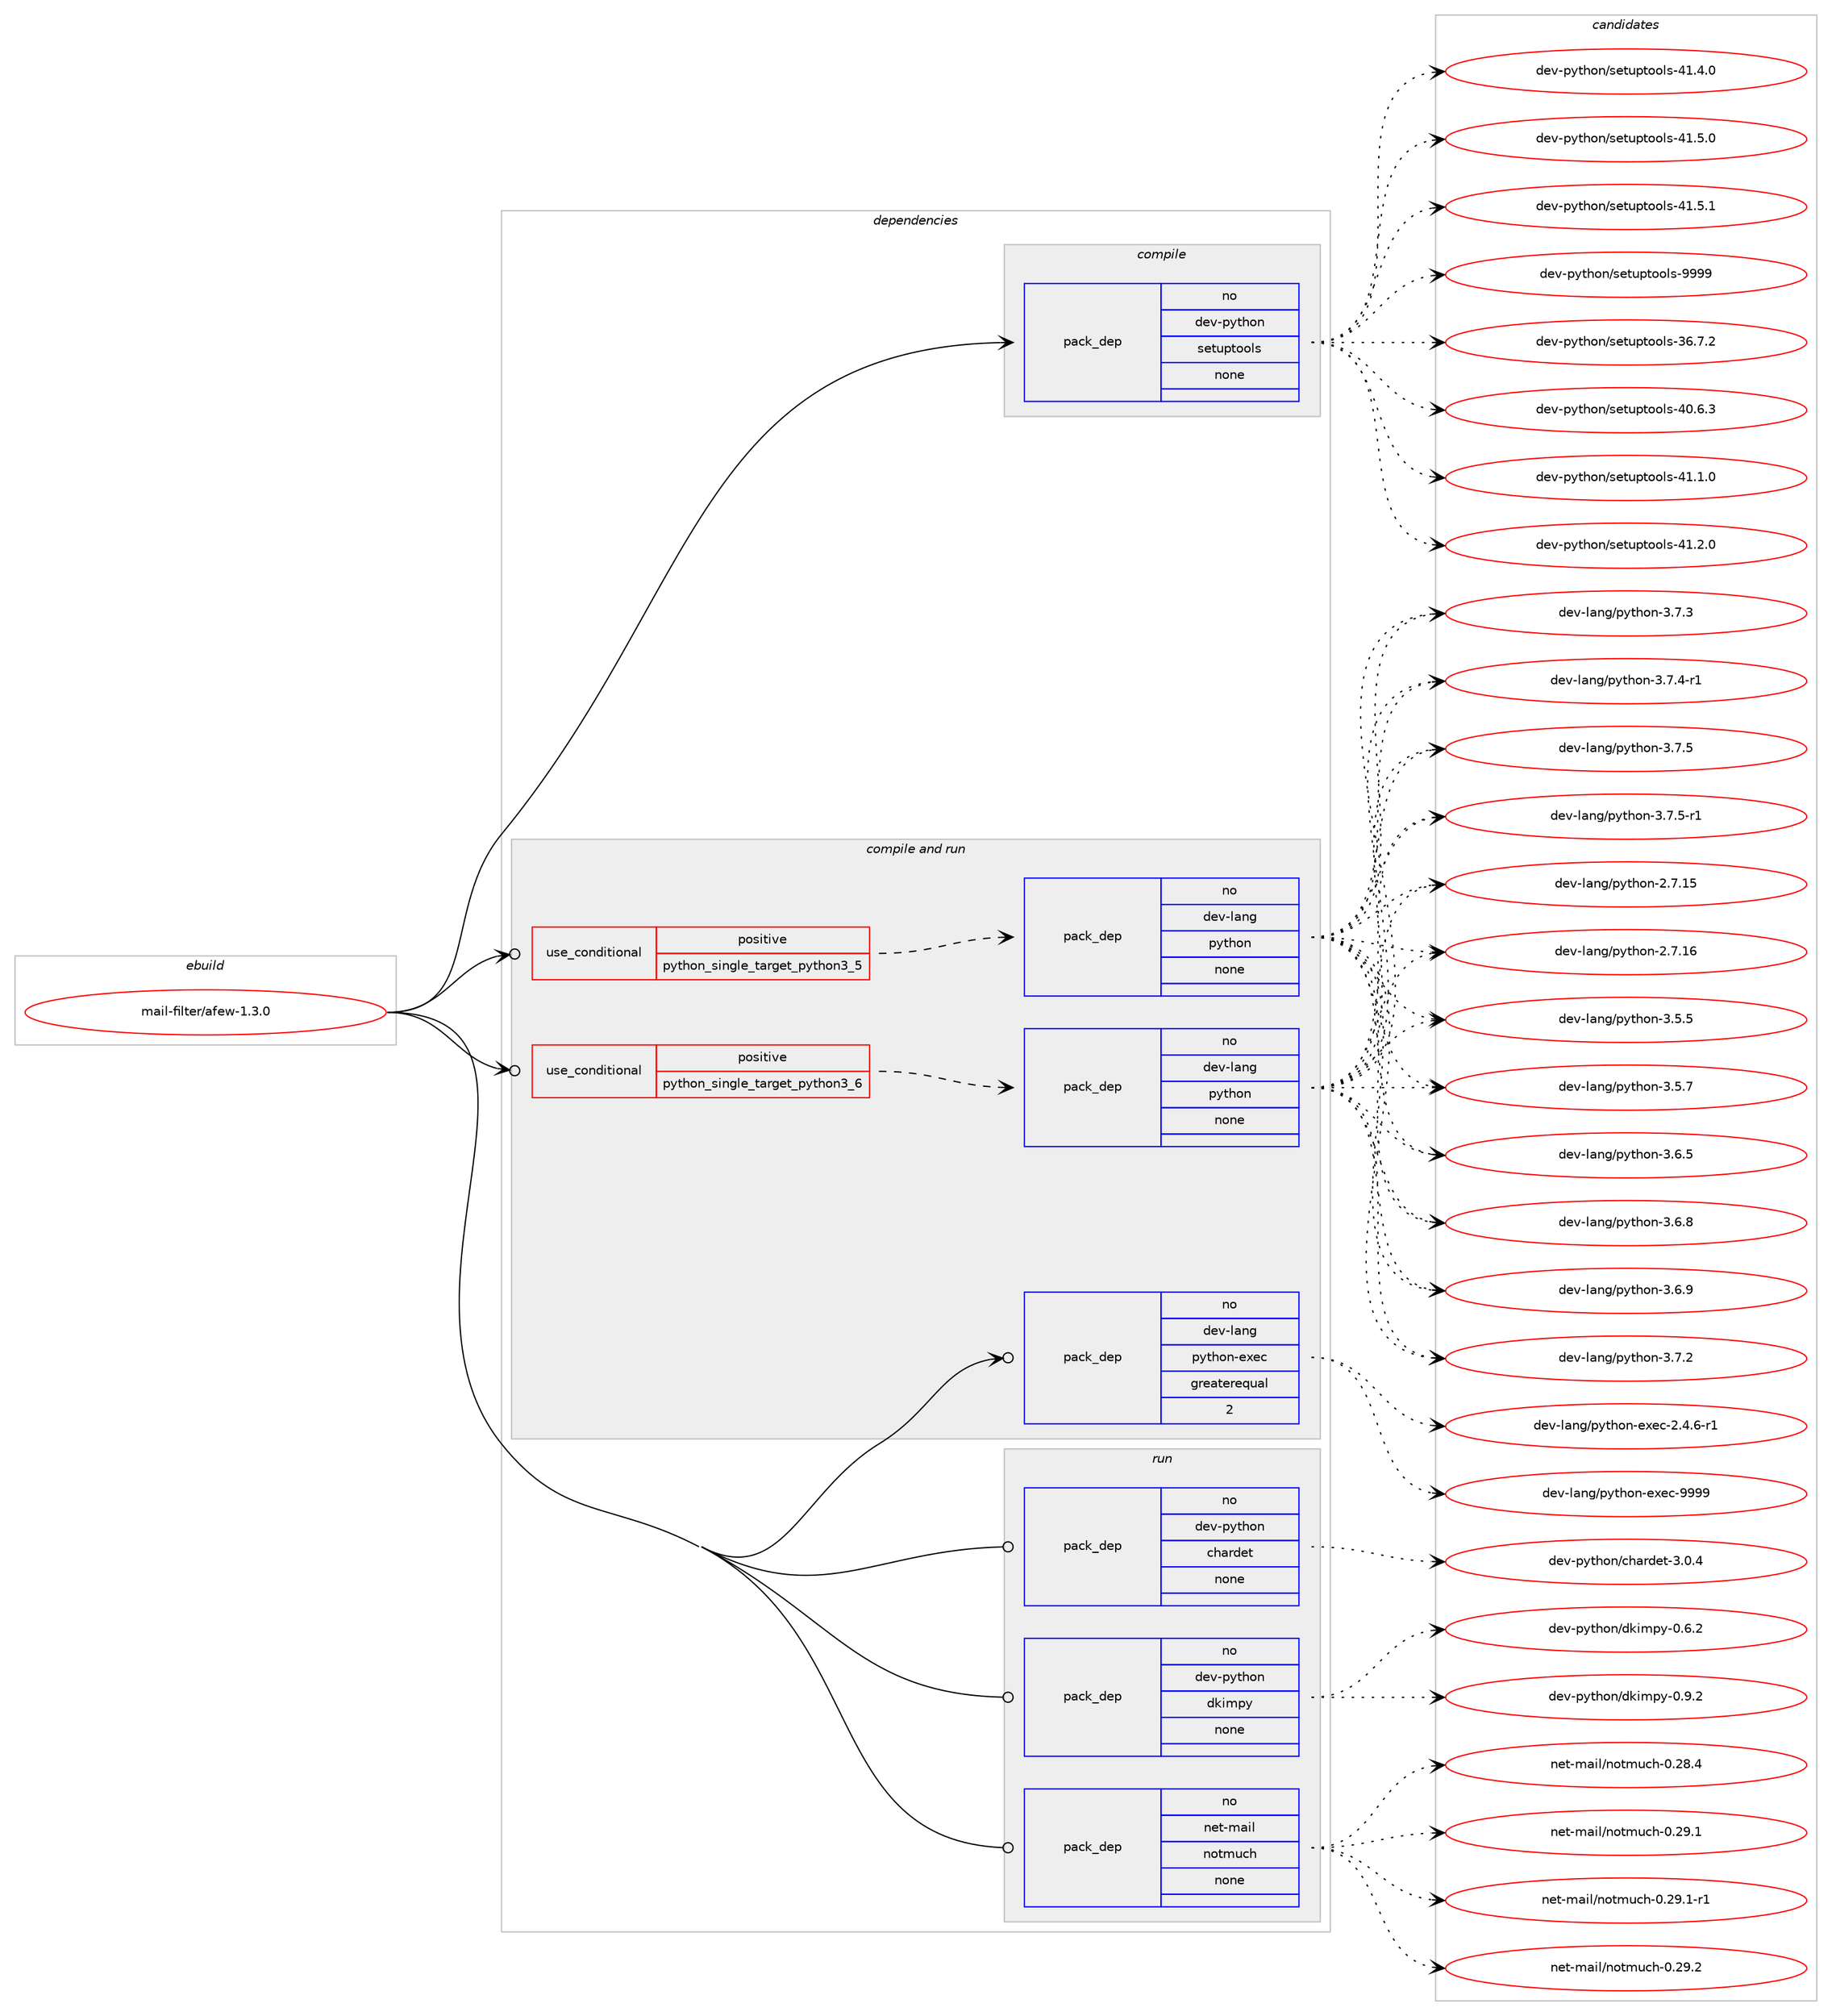 digraph prolog {

# *************
# Graph options
# *************

newrank=true;
concentrate=true;
compound=true;
graph [rankdir=LR,fontname=Helvetica,fontsize=10,ranksep=1.5];#, ranksep=2.5, nodesep=0.2];
edge  [arrowhead=vee];
node  [fontname=Helvetica,fontsize=10];

# **********
# The ebuild
# **********

subgraph cluster_leftcol {
color=gray;
rank=same;
label=<<i>ebuild</i>>;
id [label="mail-filter/afew-1.3.0", color=red, width=4, href="../mail-filter/afew-1.3.0.svg"];
}

# ****************
# The dependencies
# ****************

subgraph cluster_midcol {
color=gray;
label=<<i>dependencies</i>>;
subgraph cluster_compile {
fillcolor="#eeeeee";
style=filled;
label=<<i>compile</i>>;
subgraph pack570732 {
dependency772439 [label=<<TABLE BORDER="0" CELLBORDER="1" CELLSPACING="0" CELLPADDING="4" WIDTH="220"><TR><TD ROWSPAN="6" CELLPADDING="30">pack_dep</TD></TR><TR><TD WIDTH="110">no</TD></TR><TR><TD>dev-python</TD></TR><TR><TD>setuptools</TD></TR><TR><TD>none</TD></TR><TR><TD></TD></TR></TABLE>>, shape=none, color=blue];
}
id:e -> dependency772439:w [weight=20,style="solid",arrowhead="vee"];
}
subgraph cluster_compileandrun {
fillcolor="#eeeeee";
style=filled;
label=<<i>compile and run</i>>;
subgraph cond188327 {
dependency772440 [label=<<TABLE BORDER="0" CELLBORDER="1" CELLSPACING="0" CELLPADDING="4"><TR><TD ROWSPAN="3" CELLPADDING="10">use_conditional</TD></TR><TR><TD>positive</TD></TR><TR><TD>python_single_target_python3_5</TD></TR></TABLE>>, shape=none, color=red];
subgraph pack570733 {
dependency772441 [label=<<TABLE BORDER="0" CELLBORDER="1" CELLSPACING="0" CELLPADDING="4" WIDTH="220"><TR><TD ROWSPAN="6" CELLPADDING="30">pack_dep</TD></TR><TR><TD WIDTH="110">no</TD></TR><TR><TD>dev-lang</TD></TR><TR><TD>python</TD></TR><TR><TD>none</TD></TR><TR><TD></TD></TR></TABLE>>, shape=none, color=blue];
}
dependency772440:e -> dependency772441:w [weight=20,style="dashed",arrowhead="vee"];
}
id:e -> dependency772440:w [weight=20,style="solid",arrowhead="odotvee"];
subgraph cond188328 {
dependency772442 [label=<<TABLE BORDER="0" CELLBORDER="1" CELLSPACING="0" CELLPADDING="4"><TR><TD ROWSPAN="3" CELLPADDING="10">use_conditional</TD></TR><TR><TD>positive</TD></TR><TR><TD>python_single_target_python3_6</TD></TR></TABLE>>, shape=none, color=red];
subgraph pack570734 {
dependency772443 [label=<<TABLE BORDER="0" CELLBORDER="1" CELLSPACING="0" CELLPADDING="4" WIDTH="220"><TR><TD ROWSPAN="6" CELLPADDING="30">pack_dep</TD></TR><TR><TD WIDTH="110">no</TD></TR><TR><TD>dev-lang</TD></TR><TR><TD>python</TD></TR><TR><TD>none</TD></TR><TR><TD></TD></TR></TABLE>>, shape=none, color=blue];
}
dependency772442:e -> dependency772443:w [weight=20,style="dashed",arrowhead="vee"];
}
id:e -> dependency772442:w [weight=20,style="solid",arrowhead="odotvee"];
subgraph pack570735 {
dependency772444 [label=<<TABLE BORDER="0" CELLBORDER="1" CELLSPACING="0" CELLPADDING="4" WIDTH="220"><TR><TD ROWSPAN="6" CELLPADDING="30">pack_dep</TD></TR><TR><TD WIDTH="110">no</TD></TR><TR><TD>dev-lang</TD></TR><TR><TD>python-exec</TD></TR><TR><TD>greaterequal</TD></TR><TR><TD>2</TD></TR></TABLE>>, shape=none, color=blue];
}
id:e -> dependency772444:w [weight=20,style="solid",arrowhead="odotvee"];
}
subgraph cluster_run {
fillcolor="#eeeeee";
style=filled;
label=<<i>run</i>>;
subgraph pack570736 {
dependency772445 [label=<<TABLE BORDER="0" CELLBORDER="1" CELLSPACING="0" CELLPADDING="4" WIDTH="220"><TR><TD ROWSPAN="6" CELLPADDING="30">pack_dep</TD></TR><TR><TD WIDTH="110">no</TD></TR><TR><TD>dev-python</TD></TR><TR><TD>chardet</TD></TR><TR><TD>none</TD></TR><TR><TD></TD></TR></TABLE>>, shape=none, color=blue];
}
id:e -> dependency772445:w [weight=20,style="solid",arrowhead="odot"];
subgraph pack570737 {
dependency772446 [label=<<TABLE BORDER="0" CELLBORDER="1" CELLSPACING="0" CELLPADDING="4" WIDTH="220"><TR><TD ROWSPAN="6" CELLPADDING="30">pack_dep</TD></TR><TR><TD WIDTH="110">no</TD></TR><TR><TD>dev-python</TD></TR><TR><TD>dkimpy</TD></TR><TR><TD>none</TD></TR><TR><TD></TD></TR></TABLE>>, shape=none, color=blue];
}
id:e -> dependency772446:w [weight=20,style="solid",arrowhead="odot"];
subgraph pack570738 {
dependency772447 [label=<<TABLE BORDER="0" CELLBORDER="1" CELLSPACING="0" CELLPADDING="4" WIDTH="220"><TR><TD ROWSPAN="6" CELLPADDING="30">pack_dep</TD></TR><TR><TD WIDTH="110">no</TD></TR><TR><TD>net-mail</TD></TR><TR><TD>notmuch</TD></TR><TR><TD>none</TD></TR><TR><TD></TD></TR></TABLE>>, shape=none, color=blue];
}
id:e -> dependency772447:w [weight=20,style="solid",arrowhead="odot"];
}
}

# **************
# The candidates
# **************

subgraph cluster_choices {
rank=same;
color=gray;
label=<<i>candidates</i>>;

subgraph choice570732 {
color=black;
nodesep=1;
choice100101118451121211161041111104711510111611711211611111110811545515446554650 [label="dev-python/setuptools-36.7.2", color=red, width=4,href="../dev-python/setuptools-36.7.2.svg"];
choice100101118451121211161041111104711510111611711211611111110811545524846544651 [label="dev-python/setuptools-40.6.3", color=red, width=4,href="../dev-python/setuptools-40.6.3.svg"];
choice100101118451121211161041111104711510111611711211611111110811545524946494648 [label="dev-python/setuptools-41.1.0", color=red, width=4,href="../dev-python/setuptools-41.1.0.svg"];
choice100101118451121211161041111104711510111611711211611111110811545524946504648 [label="dev-python/setuptools-41.2.0", color=red, width=4,href="../dev-python/setuptools-41.2.0.svg"];
choice100101118451121211161041111104711510111611711211611111110811545524946524648 [label="dev-python/setuptools-41.4.0", color=red, width=4,href="../dev-python/setuptools-41.4.0.svg"];
choice100101118451121211161041111104711510111611711211611111110811545524946534648 [label="dev-python/setuptools-41.5.0", color=red, width=4,href="../dev-python/setuptools-41.5.0.svg"];
choice100101118451121211161041111104711510111611711211611111110811545524946534649 [label="dev-python/setuptools-41.5.1", color=red, width=4,href="../dev-python/setuptools-41.5.1.svg"];
choice10010111845112121116104111110471151011161171121161111111081154557575757 [label="dev-python/setuptools-9999", color=red, width=4,href="../dev-python/setuptools-9999.svg"];
dependency772439:e -> choice100101118451121211161041111104711510111611711211611111110811545515446554650:w [style=dotted,weight="100"];
dependency772439:e -> choice100101118451121211161041111104711510111611711211611111110811545524846544651:w [style=dotted,weight="100"];
dependency772439:e -> choice100101118451121211161041111104711510111611711211611111110811545524946494648:w [style=dotted,weight="100"];
dependency772439:e -> choice100101118451121211161041111104711510111611711211611111110811545524946504648:w [style=dotted,weight="100"];
dependency772439:e -> choice100101118451121211161041111104711510111611711211611111110811545524946524648:w [style=dotted,weight="100"];
dependency772439:e -> choice100101118451121211161041111104711510111611711211611111110811545524946534648:w [style=dotted,weight="100"];
dependency772439:e -> choice100101118451121211161041111104711510111611711211611111110811545524946534649:w [style=dotted,weight="100"];
dependency772439:e -> choice10010111845112121116104111110471151011161171121161111111081154557575757:w [style=dotted,weight="100"];
}
subgraph choice570733 {
color=black;
nodesep=1;
choice10010111845108971101034711212111610411111045504655464953 [label="dev-lang/python-2.7.15", color=red, width=4,href="../dev-lang/python-2.7.15.svg"];
choice10010111845108971101034711212111610411111045504655464954 [label="dev-lang/python-2.7.16", color=red, width=4,href="../dev-lang/python-2.7.16.svg"];
choice100101118451089711010347112121116104111110455146534653 [label="dev-lang/python-3.5.5", color=red, width=4,href="../dev-lang/python-3.5.5.svg"];
choice100101118451089711010347112121116104111110455146534655 [label="dev-lang/python-3.5.7", color=red, width=4,href="../dev-lang/python-3.5.7.svg"];
choice100101118451089711010347112121116104111110455146544653 [label="dev-lang/python-3.6.5", color=red, width=4,href="../dev-lang/python-3.6.5.svg"];
choice100101118451089711010347112121116104111110455146544656 [label="dev-lang/python-3.6.8", color=red, width=4,href="../dev-lang/python-3.6.8.svg"];
choice100101118451089711010347112121116104111110455146544657 [label="dev-lang/python-3.6.9", color=red, width=4,href="../dev-lang/python-3.6.9.svg"];
choice100101118451089711010347112121116104111110455146554650 [label="dev-lang/python-3.7.2", color=red, width=4,href="../dev-lang/python-3.7.2.svg"];
choice100101118451089711010347112121116104111110455146554651 [label="dev-lang/python-3.7.3", color=red, width=4,href="../dev-lang/python-3.7.3.svg"];
choice1001011184510897110103471121211161041111104551465546524511449 [label="dev-lang/python-3.7.4-r1", color=red, width=4,href="../dev-lang/python-3.7.4-r1.svg"];
choice100101118451089711010347112121116104111110455146554653 [label="dev-lang/python-3.7.5", color=red, width=4,href="../dev-lang/python-3.7.5.svg"];
choice1001011184510897110103471121211161041111104551465546534511449 [label="dev-lang/python-3.7.5-r1", color=red, width=4,href="../dev-lang/python-3.7.5-r1.svg"];
dependency772441:e -> choice10010111845108971101034711212111610411111045504655464953:w [style=dotted,weight="100"];
dependency772441:e -> choice10010111845108971101034711212111610411111045504655464954:w [style=dotted,weight="100"];
dependency772441:e -> choice100101118451089711010347112121116104111110455146534653:w [style=dotted,weight="100"];
dependency772441:e -> choice100101118451089711010347112121116104111110455146534655:w [style=dotted,weight="100"];
dependency772441:e -> choice100101118451089711010347112121116104111110455146544653:w [style=dotted,weight="100"];
dependency772441:e -> choice100101118451089711010347112121116104111110455146544656:w [style=dotted,weight="100"];
dependency772441:e -> choice100101118451089711010347112121116104111110455146544657:w [style=dotted,weight="100"];
dependency772441:e -> choice100101118451089711010347112121116104111110455146554650:w [style=dotted,weight="100"];
dependency772441:e -> choice100101118451089711010347112121116104111110455146554651:w [style=dotted,weight="100"];
dependency772441:e -> choice1001011184510897110103471121211161041111104551465546524511449:w [style=dotted,weight="100"];
dependency772441:e -> choice100101118451089711010347112121116104111110455146554653:w [style=dotted,weight="100"];
dependency772441:e -> choice1001011184510897110103471121211161041111104551465546534511449:w [style=dotted,weight="100"];
}
subgraph choice570734 {
color=black;
nodesep=1;
choice10010111845108971101034711212111610411111045504655464953 [label="dev-lang/python-2.7.15", color=red, width=4,href="../dev-lang/python-2.7.15.svg"];
choice10010111845108971101034711212111610411111045504655464954 [label="dev-lang/python-2.7.16", color=red, width=4,href="../dev-lang/python-2.7.16.svg"];
choice100101118451089711010347112121116104111110455146534653 [label="dev-lang/python-3.5.5", color=red, width=4,href="../dev-lang/python-3.5.5.svg"];
choice100101118451089711010347112121116104111110455146534655 [label="dev-lang/python-3.5.7", color=red, width=4,href="../dev-lang/python-3.5.7.svg"];
choice100101118451089711010347112121116104111110455146544653 [label="dev-lang/python-3.6.5", color=red, width=4,href="../dev-lang/python-3.6.5.svg"];
choice100101118451089711010347112121116104111110455146544656 [label="dev-lang/python-3.6.8", color=red, width=4,href="../dev-lang/python-3.6.8.svg"];
choice100101118451089711010347112121116104111110455146544657 [label="dev-lang/python-3.6.9", color=red, width=4,href="../dev-lang/python-3.6.9.svg"];
choice100101118451089711010347112121116104111110455146554650 [label="dev-lang/python-3.7.2", color=red, width=4,href="../dev-lang/python-3.7.2.svg"];
choice100101118451089711010347112121116104111110455146554651 [label="dev-lang/python-3.7.3", color=red, width=4,href="../dev-lang/python-3.7.3.svg"];
choice1001011184510897110103471121211161041111104551465546524511449 [label="dev-lang/python-3.7.4-r1", color=red, width=4,href="../dev-lang/python-3.7.4-r1.svg"];
choice100101118451089711010347112121116104111110455146554653 [label="dev-lang/python-3.7.5", color=red, width=4,href="../dev-lang/python-3.7.5.svg"];
choice1001011184510897110103471121211161041111104551465546534511449 [label="dev-lang/python-3.7.5-r1", color=red, width=4,href="../dev-lang/python-3.7.5-r1.svg"];
dependency772443:e -> choice10010111845108971101034711212111610411111045504655464953:w [style=dotted,weight="100"];
dependency772443:e -> choice10010111845108971101034711212111610411111045504655464954:w [style=dotted,weight="100"];
dependency772443:e -> choice100101118451089711010347112121116104111110455146534653:w [style=dotted,weight="100"];
dependency772443:e -> choice100101118451089711010347112121116104111110455146534655:w [style=dotted,weight="100"];
dependency772443:e -> choice100101118451089711010347112121116104111110455146544653:w [style=dotted,weight="100"];
dependency772443:e -> choice100101118451089711010347112121116104111110455146544656:w [style=dotted,weight="100"];
dependency772443:e -> choice100101118451089711010347112121116104111110455146544657:w [style=dotted,weight="100"];
dependency772443:e -> choice100101118451089711010347112121116104111110455146554650:w [style=dotted,weight="100"];
dependency772443:e -> choice100101118451089711010347112121116104111110455146554651:w [style=dotted,weight="100"];
dependency772443:e -> choice1001011184510897110103471121211161041111104551465546524511449:w [style=dotted,weight="100"];
dependency772443:e -> choice100101118451089711010347112121116104111110455146554653:w [style=dotted,weight="100"];
dependency772443:e -> choice1001011184510897110103471121211161041111104551465546534511449:w [style=dotted,weight="100"];
}
subgraph choice570735 {
color=black;
nodesep=1;
choice10010111845108971101034711212111610411111045101120101994550465246544511449 [label="dev-lang/python-exec-2.4.6-r1", color=red, width=4,href="../dev-lang/python-exec-2.4.6-r1.svg"];
choice10010111845108971101034711212111610411111045101120101994557575757 [label="dev-lang/python-exec-9999", color=red, width=4,href="../dev-lang/python-exec-9999.svg"];
dependency772444:e -> choice10010111845108971101034711212111610411111045101120101994550465246544511449:w [style=dotted,weight="100"];
dependency772444:e -> choice10010111845108971101034711212111610411111045101120101994557575757:w [style=dotted,weight="100"];
}
subgraph choice570736 {
color=black;
nodesep=1;
choice10010111845112121116104111110479910497114100101116455146484652 [label="dev-python/chardet-3.0.4", color=red, width=4,href="../dev-python/chardet-3.0.4.svg"];
dependency772445:e -> choice10010111845112121116104111110479910497114100101116455146484652:w [style=dotted,weight="100"];
}
subgraph choice570737 {
color=black;
nodesep=1;
choice1001011184511212111610411111047100107105109112121454846544650 [label="dev-python/dkimpy-0.6.2", color=red, width=4,href="../dev-python/dkimpy-0.6.2.svg"];
choice1001011184511212111610411111047100107105109112121454846574650 [label="dev-python/dkimpy-0.9.2", color=red, width=4,href="../dev-python/dkimpy-0.9.2.svg"];
dependency772446:e -> choice1001011184511212111610411111047100107105109112121454846544650:w [style=dotted,weight="100"];
dependency772446:e -> choice1001011184511212111610411111047100107105109112121454846574650:w [style=dotted,weight="100"];
}
subgraph choice570738 {
color=black;
nodesep=1;
choice1101011164510997105108471101111161091179910445484650564652 [label="net-mail/notmuch-0.28.4", color=red, width=4,href="../net-mail/notmuch-0.28.4.svg"];
choice1101011164510997105108471101111161091179910445484650574649 [label="net-mail/notmuch-0.29.1", color=red, width=4,href="../net-mail/notmuch-0.29.1.svg"];
choice11010111645109971051084711011111610911799104454846505746494511449 [label="net-mail/notmuch-0.29.1-r1", color=red, width=4,href="../net-mail/notmuch-0.29.1-r1.svg"];
choice1101011164510997105108471101111161091179910445484650574650 [label="net-mail/notmuch-0.29.2", color=red, width=4,href="../net-mail/notmuch-0.29.2.svg"];
dependency772447:e -> choice1101011164510997105108471101111161091179910445484650564652:w [style=dotted,weight="100"];
dependency772447:e -> choice1101011164510997105108471101111161091179910445484650574649:w [style=dotted,weight="100"];
dependency772447:e -> choice11010111645109971051084711011111610911799104454846505746494511449:w [style=dotted,weight="100"];
dependency772447:e -> choice1101011164510997105108471101111161091179910445484650574650:w [style=dotted,weight="100"];
}
}

}
